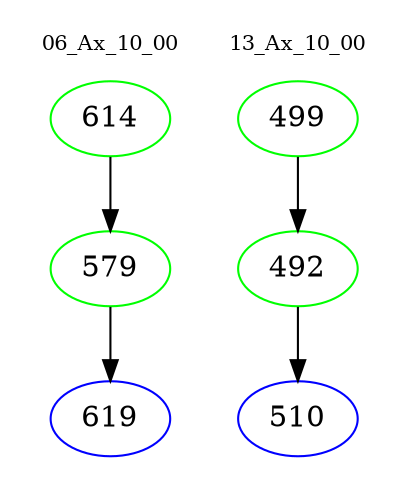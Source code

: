 digraph{
subgraph cluster_0 {
color = white
label = "06_Ax_10_00";
fontsize=10;
T0_614 [label="614", color="green"]
T0_614 -> T0_579 [color="black"]
T0_579 [label="579", color="green"]
T0_579 -> T0_619 [color="black"]
T0_619 [label="619", color="blue"]
}
subgraph cluster_1 {
color = white
label = "13_Ax_10_00";
fontsize=10;
T1_499 [label="499", color="green"]
T1_499 -> T1_492 [color="black"]
T1_492 [label="492", color="green"]
T1_492 -> T1_510 [color="black"]
T1_510 [label="510", color="blue"]
}
}
